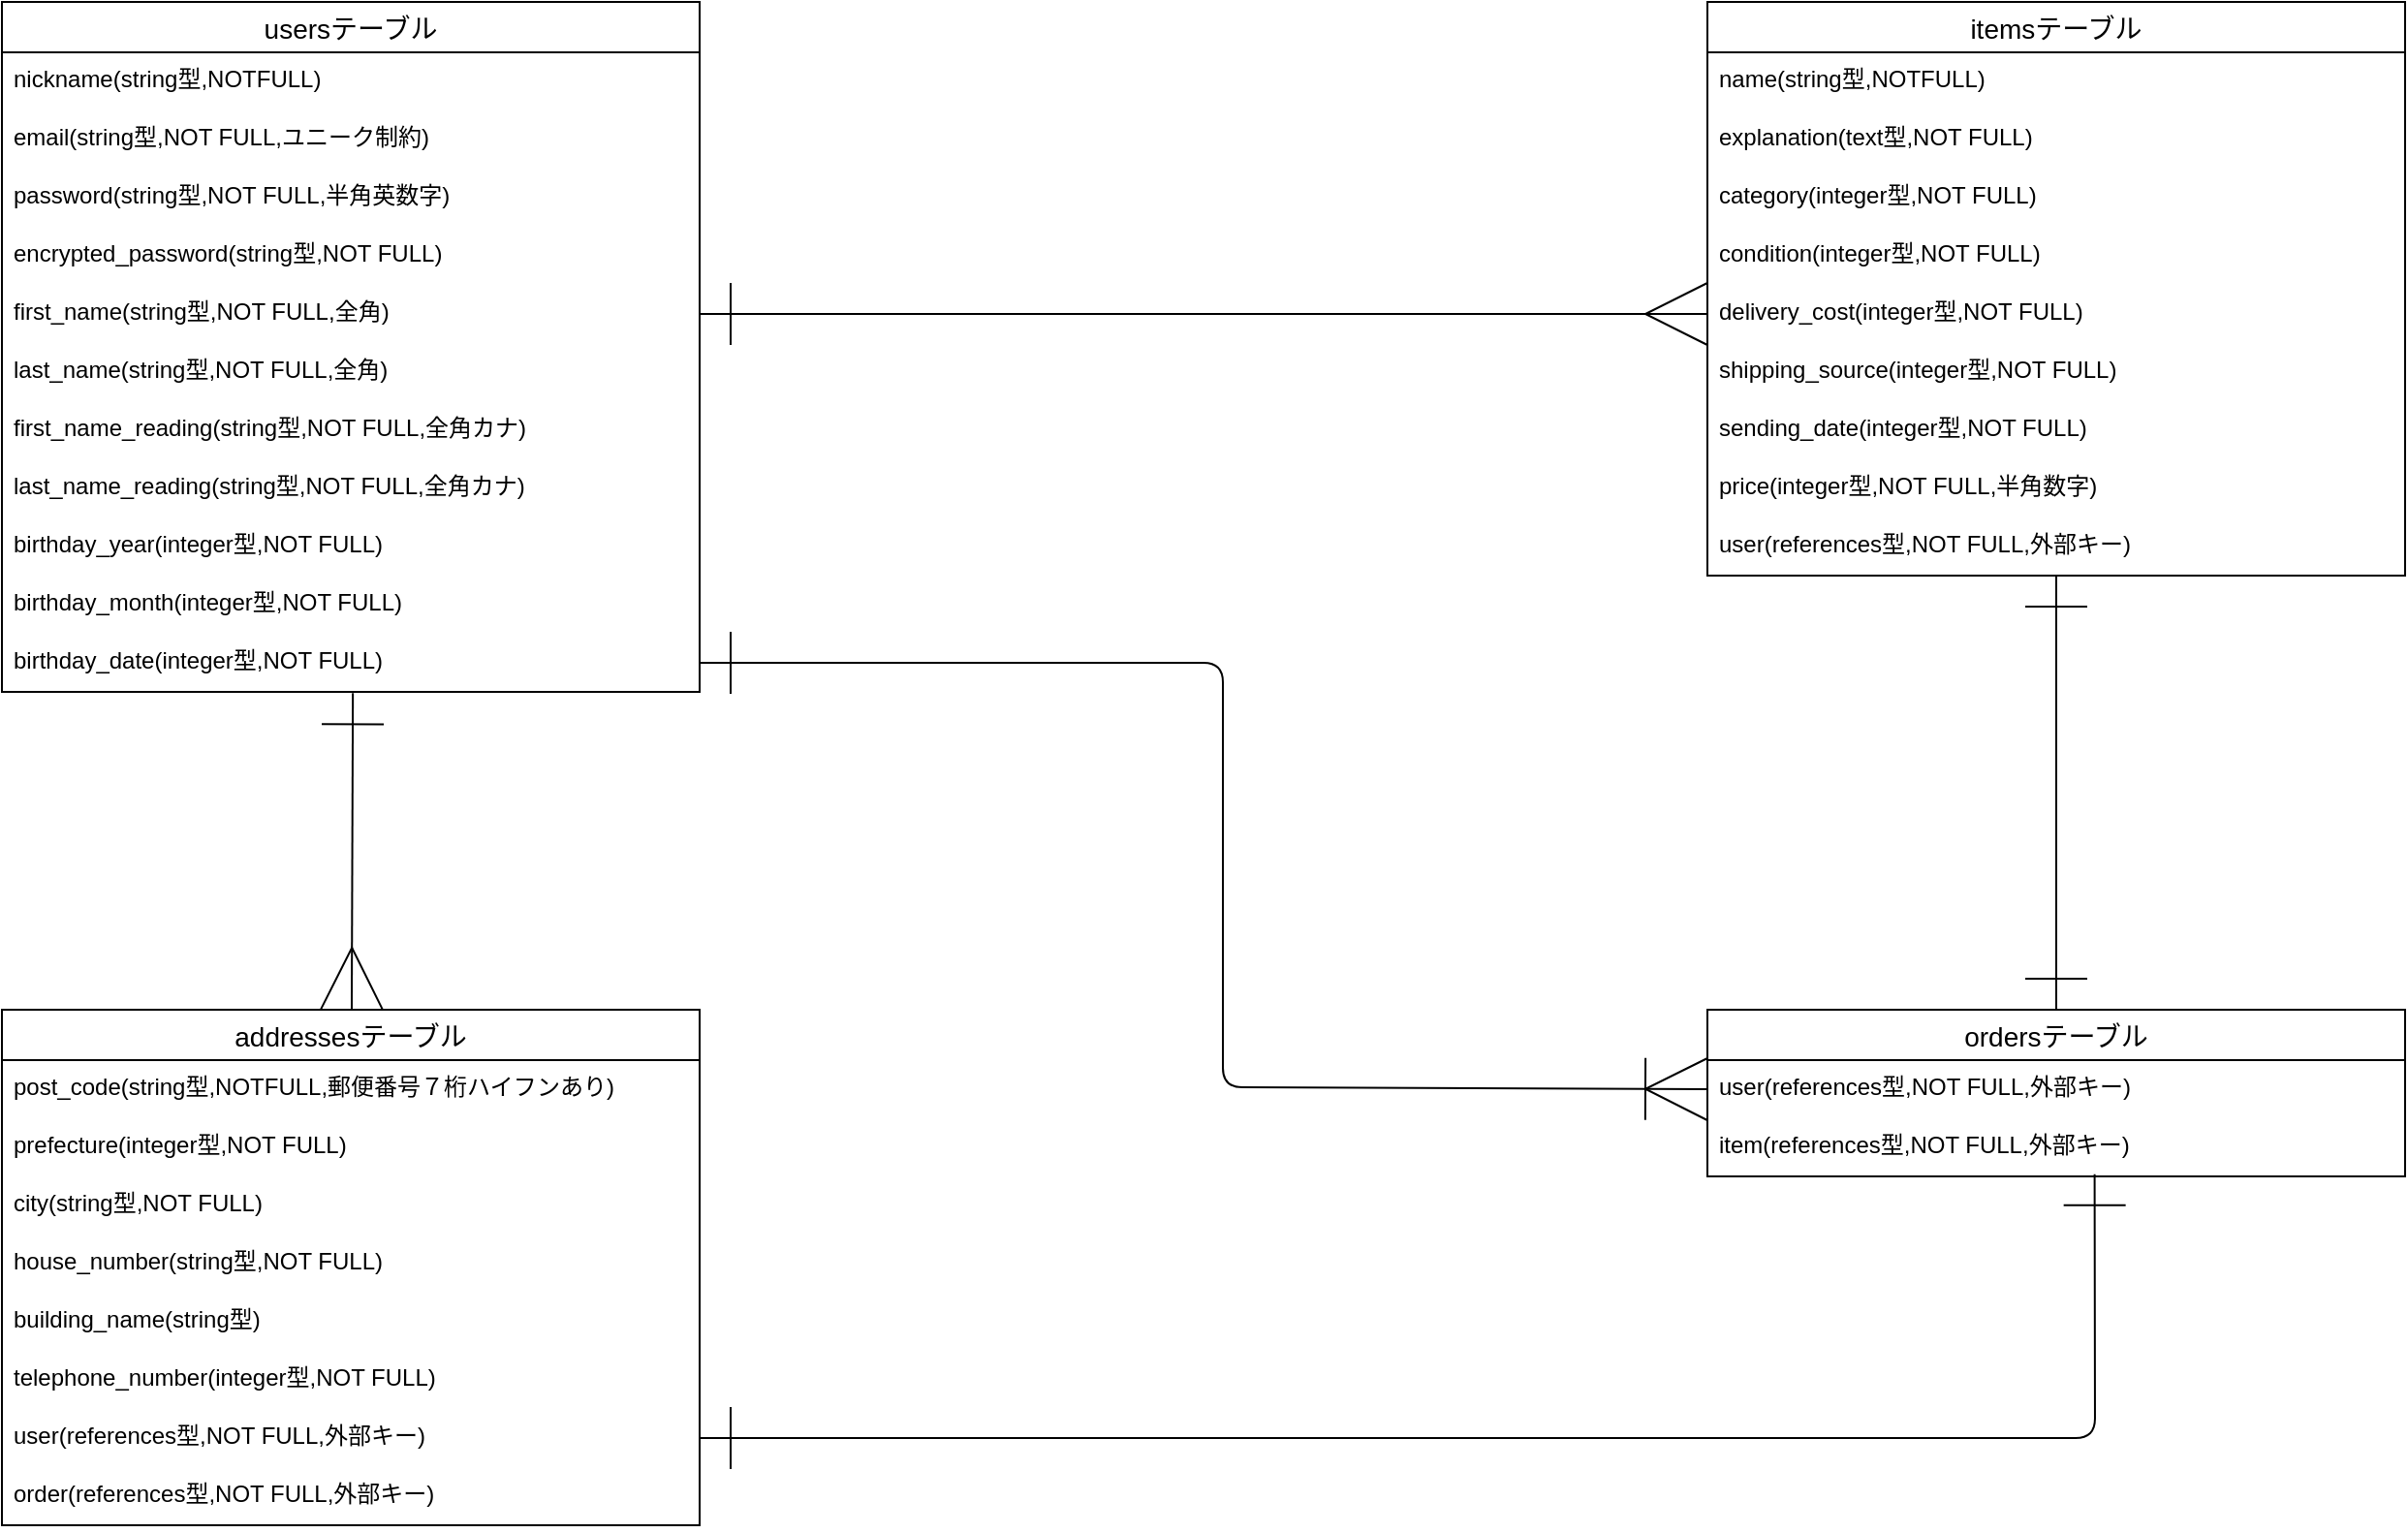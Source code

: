 <mxfile>
    <diagram id="AZpaZdxNWPjBOW6_LmiB" name="ページ1">
        <mxGraphModel dx="94" dy="671" grid="1" gridSize="10" guides="1" tooltips="1" connect="1" arrows="1" fold="1" page="1" pageScale="1" pageWidth="827" pageHeight="1169" math="0" shadow="0">
            <root>
                <mxCell id="0"/>
                <mxCell id="1" parent="0"/>
                <mxCell id="80" value="usersテーブル" style="swimlane;fontStyle=0;childLayout=stackLayout;horizontal=1;startSize=26;horizontalStack=0;resizeParent=1;resizeParentMax=0;resizeLast=0;collapsible=1;marginBottom=0;align=center;fontSize=14;" vertex="1" parent="1">
                    <mxGeometry x="200" y="80" width="360" height="356" as="geometry"/>
                </mxCell>
                <mxCell id="81" value="nickname(string型,NOTFULL)" style="text;strokeColor=none;fillColor=none;spacingLeft=4;spacingRight=4;overflow=hidden;rotatable=0;points=[[0,0.5],[1,0.5]];portConstraint=eastwest;fontSize=12;" vertex="1" parent="80">
                    <mxGeometry y="26" width="360" height="30" as="geometry"/>
                </mxCell>
                <mxCell id="82" value="email(string型,NOT FULL,ユニーク制約)" style="text;strokeColor=none;fillColor=none;spacingLeft=4;spacingRight=4;overflow=hidden;rotatable=0;points=[[0,0.5],[1,0.5]];portConstraint=eastwest;fontSize=12;" vertex="1" parent="80">
                    <mxGeometry y="56" width="360" height="30" as="geometry"/>
                </mxCell>
                <mxCell id="83" value="password(string型,NOT FULL,半角英数字)" style="text;strokeColor=none;fillColor=none;spacingLeft=4;spacingRight=4;overflow=hidden;rotatable=0;points=[[0,0.5],[1,0.5]];portConstraint=eastwest;fontSize=12;" vertex="1" parent="80">
                    <mxGeometry y="86" width="360" height="30" as="geometry"/>
                </mxCell>
                <mxCell id="85" value="encrypted_password(string型,NOT FULL)" style="text;strokeColor=none;fillColor=none;spacingLeft=4;spacingRight=4;overflow=hidden;rotatable=0;points=[[0,0.5],[1,0.5]];portConstraint=eastwest;fontSize=12;" vertex="1" parent="80">
                    <mxGeometry y="116" width="360" height="30" as="geometry"/>
                </mxCell>
                <mxCell id="86" value="first_name(string型,NOT FULL,全角)" style="text;strokeColor=none;fillColor=none;spacingLeft=4;spacingRight=4;overflow=hidden;rotatable=0;points=[[0,0.5],[1,0.5]];portConstraint=eastwest;fontSize=12;" vertex="1" parent="80">
                    <mxGeometry y="146" width="360" height="30" as="geometry"/>
                </mxCell>
                <mxCell id="87" value="last_name(string型,NOT FULL,全角)" style="text;strokeColor=none;fillColor=none;spacingLeft=4;spacingRight=4;overflow=hidden;rotatable=0;points=[[0,0.5],[1,0.5]];portConstraint=eastwest;fontSize=12;" vertex="1" parent="80">
                    <mxGeometry y="176" width="360" height="30" as="geometry"/>
                </mxCell>
                <mxCell id="88" value="first_name_reading(string型,NOT FULL,全角カナ)" style="text;strokeColor=none;fillColor=none;spacingLeft=4;spacingRight=4;overflow=hidden;rotatable=0;points=[[0,0.5],[1,0.5]];portConstraint=eastwest;fontSize=12;" vertex="1" parent="80">
                    <mxGeometry y="206" width="360" height="30" as="geometry"/>
                </mxCell>
                <mxCell id="89" value="last_name_reading(string型,NOT FULL,全角カナ)" style="text;strokeColor=none;fillColor=none;spacingLeft=4;spacingRight=4;overflow=hidden;rotatable=0;points=[[0,0.5],[1,0.5]];portConstraint=eastwest;fontSize=12;" vertex="1" parent="80">
                    <mxGeometry y="236" width="360" height="30" as="geometry"/>
                </mxCell>
                <mxCell id="90" value="birthday_year(integer型,NOT FULL)" style="text;strokeColor=none;fillColor=none;spacingLeft=4;spacingRight=4;overflow=hidden;rotatable=0;points=[[0,0.5],[1,0.5]];portConstraint=eastwest;fontSize=12;" vertex="1" parent="80">
                    <mxGeometry y="266" width="360" height="30" as="geometry"/>
                </mxCell>
                <mxCell id="91" value="birthday_month(integer型,NOT FULL)" style="text;strokeColor=none;fillColor=none;spacingLeft=4;spacingRight=4;overflow=hidden;rotatable=0;points=[[0,0.5],[1,0.5]];portConstraint=eastwest;fontSize=12;" vertex="1" parent="80">
                    <mxGeometry y="296" width="360" height="30" as="geometry"/>
                </mxCell>
                <mxCell id="92" value="birthday_date(integer型,NOT FULL)    " style="text;strokeColor=none;fillColor=none;spacingLeft=4;spacingRight=4;overflow=hidden;rotatable=0;points=[[0,0.5],[1,0.5]];portConstraint=eastwest;fontSize=12;" vertex="1" parent="80">
                    <mxGeometry y="326" width="360" height="30" as="geometry"/>
                </mxCell>
                <mxCell id="93" value="itemsテーブル" style="swimlane;fontStyle=0;childLayout=stackLayout;horizontal=1;startSize=26;horizontalStack=0;resizeParent=1;resizeParentMax=0;resizeLast=0;collapsible=1;marginBottom=0;align=center;fontSize=14;" vertex="1" parent="1">
                    <mxGeometry x="1080" y="80" width="360" height="296" as="geometry"/>
                </mxCell>
                <mxCell id="94" value="name(string型,NOTFULL)" style="text;strokeColor=none;fillColor=none;spacingLeft=4;spacingRight=4;overflow=hidden;rotatable=0;points=[[0,0.5],[1,0.5]];portConstraint=eastwest;fontSize=12;" vertex="1" parent="93">
                    <mxGeometry y="26" width="360" height="30" as="geometry"/>
                </mxCell>
                <mxCell id="95" value="explanation(text型,NOT FULL)" style="text;strokeColor=none;fillColor=none;spacingLeft=4;spacingRight=4;overflow=hidden;rotatable=0;points=[[0,0.5],[1,0.5]];portConstraint=eastwest;fontSize=12;" vertex="1" parent="93">
                    <mxGeometry y="56" width="360" height="30" as="geometry"/>
                </mxCell>
                <mxCell id="96" value="category(integer型,NOT FULL)" style="text;strokeColor=none;fillColor=none;spacingLeft=4;spacingRight=4;overflow=hidden;rotatable=0;points=[[0,0.5],[1,0.5]];portConstraint=eastwest;fontSize=12;" vertex="1" parent="93">
                    <mxGeometry y="86" width="360" height="30" as="geometry"/>
                </mxCell>
                <mxCell id="97" value="condition(integer型,NOT FULL)" style="text;strokeColor=none;fillColor=none;spacingLeft=4;spacingRight=4;overflow=hidden;rotatable=0;points=[[0,0.5],[1,0.5]];portConstraint=eastwest;fontSize=12;" vertex="1" parent="93">
                    <mxGeometry y="116" width="360" height="30" as="geometry"/>
                </mxCell>
                <mxCell id="98" value="delivery_cost(integer型,NOT FULL)" style="text;strokeColor=none;fillColor=none;spacingLeft=4;spacingRight=4;overflow=hidden;rotatable=0;points=[[0,0.5],[1,0.5]];portConstraint=eastwest;fontSize=12;" vertex="1" parent="93">
                    <mxGeometry y="146" width="360" height="30" as="geometry"/>
                </mxCell>
                <mxCell id="99" value="shipping_source(integer型,NOT FULL)" style="text;strokeColor=none;fillColor=none;spacingLeft=4;spacingRight=4;overflow=hidden;rotatable=0;points=[[0,0.5],[1,0.5]];portConstraint=eastwest;fontSize=12;" vertex="1" parent="93">
                    <mxGeometry y="176" width="360" height="30" as="geometry"/>
                </mxCell>
                <mxCell id="101" value="sending_date(integer型,NOT FULL)" style="text;strokeColor=none;fillColor=none;spacingLeft=4;spacingRight=4;overflow=hidden;rotatable=0;points=[[0,0.5],[1,0.5]];portConstraint=eastwest;fontSize=12;" vertex="1" parent="93">
                    <mxGeometry y="206" width="360" height="30" as="geometry"/>
                </mxCell>
                <mxCell id="102" value="price(integer型,NOT FULL,半角数字)" style="text;strokeColor=none;fillColor=none;spacingLeft=4;spacingRight=4;overflow=hidden;rotatable=0;points=[[0,0.5],[1,0.5]];portConstraint=eastwest;fontSize=12;" vertex="1" parent="93">
                    <mxGeometry y="236" width="360" height="30" as="geometry"/>
                </mxCell>
                <mxCell id="122" value="user(references型,NOT FULL,外部キー)" style="text;strokeColor=none;fillColor=none;spacingLeft=4;spacingRight=4;overflow=hidden;rotatable=0;points=[[0,0.5],[1,0.5]];portConstraint=eastwest;fontSize=12;" vertex="1" parent="93">
                    <mxGeometry y="266" width="360" height="30" as="geometry"/>
                </mxCell>
                <mxCell id="131" style="edgeStyle=none;html=1;entryX=0.503;entryY=1.022;entryDx=0;entryDy=0;entryPerimeter=0;startArrow=ERmany;startFill=0;endArrow=ERone;endFill=0;startSize=30;endSize=30;targetPerimeterSpacing=0;" edge="1" parent="1" source="106" target="92">
                    <mxGeometry relative="1" as="geometry"/>
                </mxCell>
                <mxCell id="106" value="addressesテーブル" style="swimlane;fontStyle=0;childLayout=stackLayout;horizontal=1;startSize=26;horizontalStack=0;resizeParent=1;resizeParentMax=0;resizeLast=0;collapsible=1;marginBottom=0;align=center;fontSize=14;" vertex="1" parent="1">
                    <mxGeometry x="200" y="600" width="360" height="266" as="geometry"/>
                </mxCell>
                <mxCell id="107" value="post_code(string型,NOTFULL,郵便番号７桁ハイフンあり)" style="text;strokeColor=none;fillColor=none;spacingLeft=4;spacingRight=4;overflow=hidden;rotatable=0;points=[[0,0.5],[1,0.5]];portConstraint=eastwest;fontSize=12;" vertex="1" parent="106">
                    <mxGeometry y="26" width="360" height="30" as="geometry"/>
                </mxCell>
                <mxCell id="108" value="prefecture(integer型,NOT FULL)" style="text;strokeColor=none;fillColor=none;spacingLeft=4;spacingRight=4;overflow=hidden;rotatable=0;points=[[0,0.5],[1,0.5]];portConstraint=eastwest;fontSize=12;" vertex="1" parent="106">
                    <mxGeometry y="56" width="360" height="30" as="geometry"/>
                </mxCell>
                <mxCell id="109" value="city(string型,NOT FULL)" style="text;strokeColor=none;fillColor=none;spacingLeft=4;spacingRight=4;overflow=hidden;rotatable=0;points=[[0,0.5],[1,0.5]];portConstraint=eastwest;fontSize=12;" vertex="1" parent="106">
                    <mxGeometry y="86" width="360" height="30" as="geometry"/>
                </mxCell>
                <mxCell id="110" value="house_number(string型,NOT FULL)" style="text;strokeColor=none;fillColor=none;spacingLeft=4;spacingRight=4;overflow=hidden;rotatable=0;points=[[0,0.5],[1,0.5]];portConstraint=eastwest;fontSize=12;" vertex="1" parent="106">
                    <mxGeometry y="116" width="360" height="30" as="geometry"/>
                </mxCell>
                <mxCell id="111" value="building_name(string型)" style="text;strokeColor=none;fillColor=none;spacingLeft=4;spacingRight=4;overflow=hidden;rotatable=0;points=[[0,0.5],[1,0.5]];portConstraint=eastwest;fontSize=12;" vertex="1" parent="106">
                    <mxGeometry y="146" width="360" height="30" as="geometry"/>
                </mxCell>
                <mxCell id="113" value="telephone_number(integer型,NOT FULL)" style="text;strokeColor=none;fillColor=none;spacingLeft=4;spacingRight=4;overflow=hidden;rotatable=0;points=[[0,0.5],[1,0.5]];portConstraint=eastwest;fontSize=12;" vertex="1" parent="106">
                    <mxGeometry y="176" width="360" height="30" as="geometry"/>
                </mxCell>
                <mxCell id="120" value="user(references型,NOT FULL,外部キー)" style="text;strokeColor=none;fillColor=none;spacingLeft=4;spacingRight=4;overflow=hidden;rotatable=0;points=[[0,0.5],[1,0.5]];portConstraint=eastwest;fontSize=12;" vertex="1" parent="106">
                    <mxGeometry y="206" width="360" height="30" as="geometry"/>
                </mxCell>
                <mxCell id="121" value="order(references型,NOT FULL,外部キー)" style="text;strokeColor=none;fillColor=none;spacingLeft=4;spacingRight=4;overflow=hidden;rotatable=0;points=[[0,0.5],[1,0.5]];portConstraint=eastwest;fontSize=12;" vertex="1" parent="106">
                    <mxGeometry y="236" width="360" height="30" as="geometry"/>
                </mxCell>
                <mxCell id="118" style="edgeStyle=none;html=1;exitX=1;exitY=0.5;exitDx=0;exitDy=0;startArrow=ERone;startFill=0;endArrow=ERmany;endFill=0;entryX=0;entryY=0.5;entryDx=0;entryDy=0;targetPerimeterSpacing=0;endSize=30;startSize=30;" edge="1" parent="1" source="86" target="98">
                    <mxGeometry relative="1" as="geometry">
                        <mxPoint x="670" y="240" as="targetPoint"/>
                    </mxGeometry>
                </mxCell>
                <mxCell id="130" style="edgeStyle=none;html=1;exitX=0.5;exitY=0;exitDx=0;exitDy=0;startArrow=ERone;startFill=0;endArrow=ERone;endFill=0;startSize=30;endSize=30;targetPerimeterSpacing=0;" edge="1" parent="1" source="126" target="122">
                    <mxGeometry relative="1" as="geometry"/>
                </mxCell>
                <mxCell id="126" value="ordersテーブル" style="swimlane;fontStyle=0;childLayout=stackLayout;horizontal=1;startSize=26;horizontalStack=0;resizeParent=1;resizeParentMax=0;resizeLast=0;collapsible=1;marginBottom=0;align=center;fontSize=14;strokeColor=default;" vertex="1" parent="1">
                    <mxGeometry x="1080" y="600" width="360" height="86" as="geometry"/>
                </mxCell>
                <mxCell id="128" value="user(references型,NOT FULL,外部キー)" style="text;strokeColor=none;fillColor=none;spacingLeft=4;spacingRight=4;overflow=hidden;rotatable=0;points=[[0,0.5],[1,0.5]];portConstraint=eastwest;fontSize=12;" vertex="1" parent="126">
                    <mxGeometry y="26" width="360" height="30" as="geometry"/>
                </mxCell>
                <mxCell id="129" value="item(references型,NOT FULL,外部キー)" style="text;strokeColor=none;fillColor=none;spacingLeft=4;spacingRight=4;overflow=hidden;rotatable=0;points=[[0,0.5],[1,0.5]];portConstraint=eastwest;fontSize=12;" vertex="1" parent="126">
                    <mxGeometry y="56" width="360" height="30" as="geometry"/>
                </mxCell>
                <mxCell id="132" style="edgeStyle=none;html=1;exitX=1;exitY=0.5;exitDx=0;exitDy=0;entryX=0;entryY=0.5;entryDx=0;entryDy=0;startArrow=ERone;startFill=0;endArrow=ERoneToMany;endFill=0;startSize=30;endSize=30;targetPerimeterSpacing=0;" edge="1" parent="1" source="92" target="128">
                    <mxGeometry relative="1" as="geometry">
                        <Array as="points">
                            <mxPoint x="830" y="421"/>
                            <mxPoint x="830" y="640"/>
                        </Array>
                    </mxGeometry>
                </mxCell>
                <mxCell id="133" style="edgeStyle=none;html=1;exitX=1;exitY=0.5;exitDx=0;exitDy=0;entryX=0.555;entryY=0.963;entryDx=0;entryDy=0;entryPerimeter=0;startArrow=ERone;startFill=0;endArrow=ERone;endFill=0;startSize=30;endSize=30;targetPerimeterSpacing=0;" edge="1" parent="1" source="120" target="129">
                    <mxGeometry relative="1" as="geometry">
                        <Array as="points">
                            <mxPoint x="1280" y="821"/>
                        </Array>
                    </mxGeometry>
                </mxCell>
            </root>
        </mxGraphModel>
    </diagram>
</mxfile>